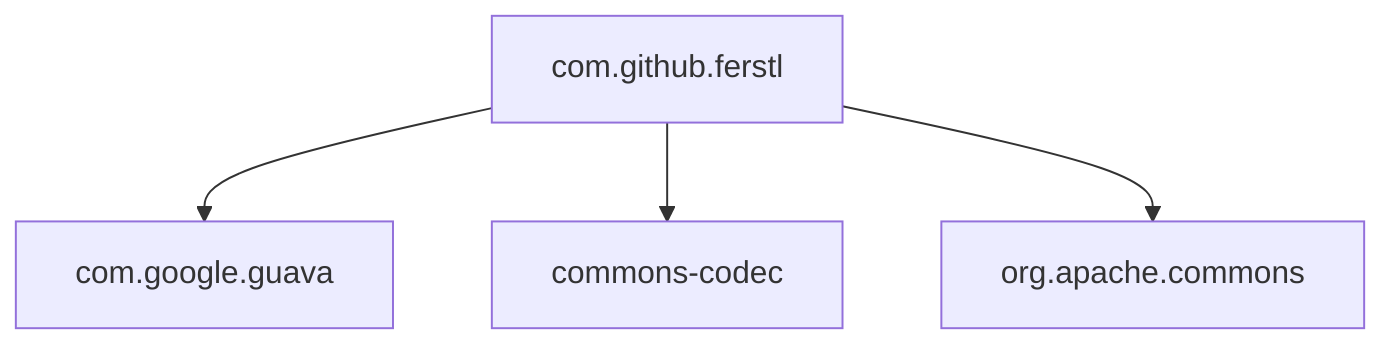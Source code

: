 flowchart TD
  %% Node Definitions:
  com.github.ferstl:compile["com.github.ferstl"]
  com.google.guava:compile["com.google.guava"]
  commons-codec:compile["commons-codec"]
  org.apache.commons:compile["org.apache.commons"]

  %% Edge Definitions:
  com.github.ferstl:compile --> com.google.guava:compile
  com.github.ferstl:compile --> commons-codec:compile
  com.github.ferstl:compile --> org.apache.commons:compile